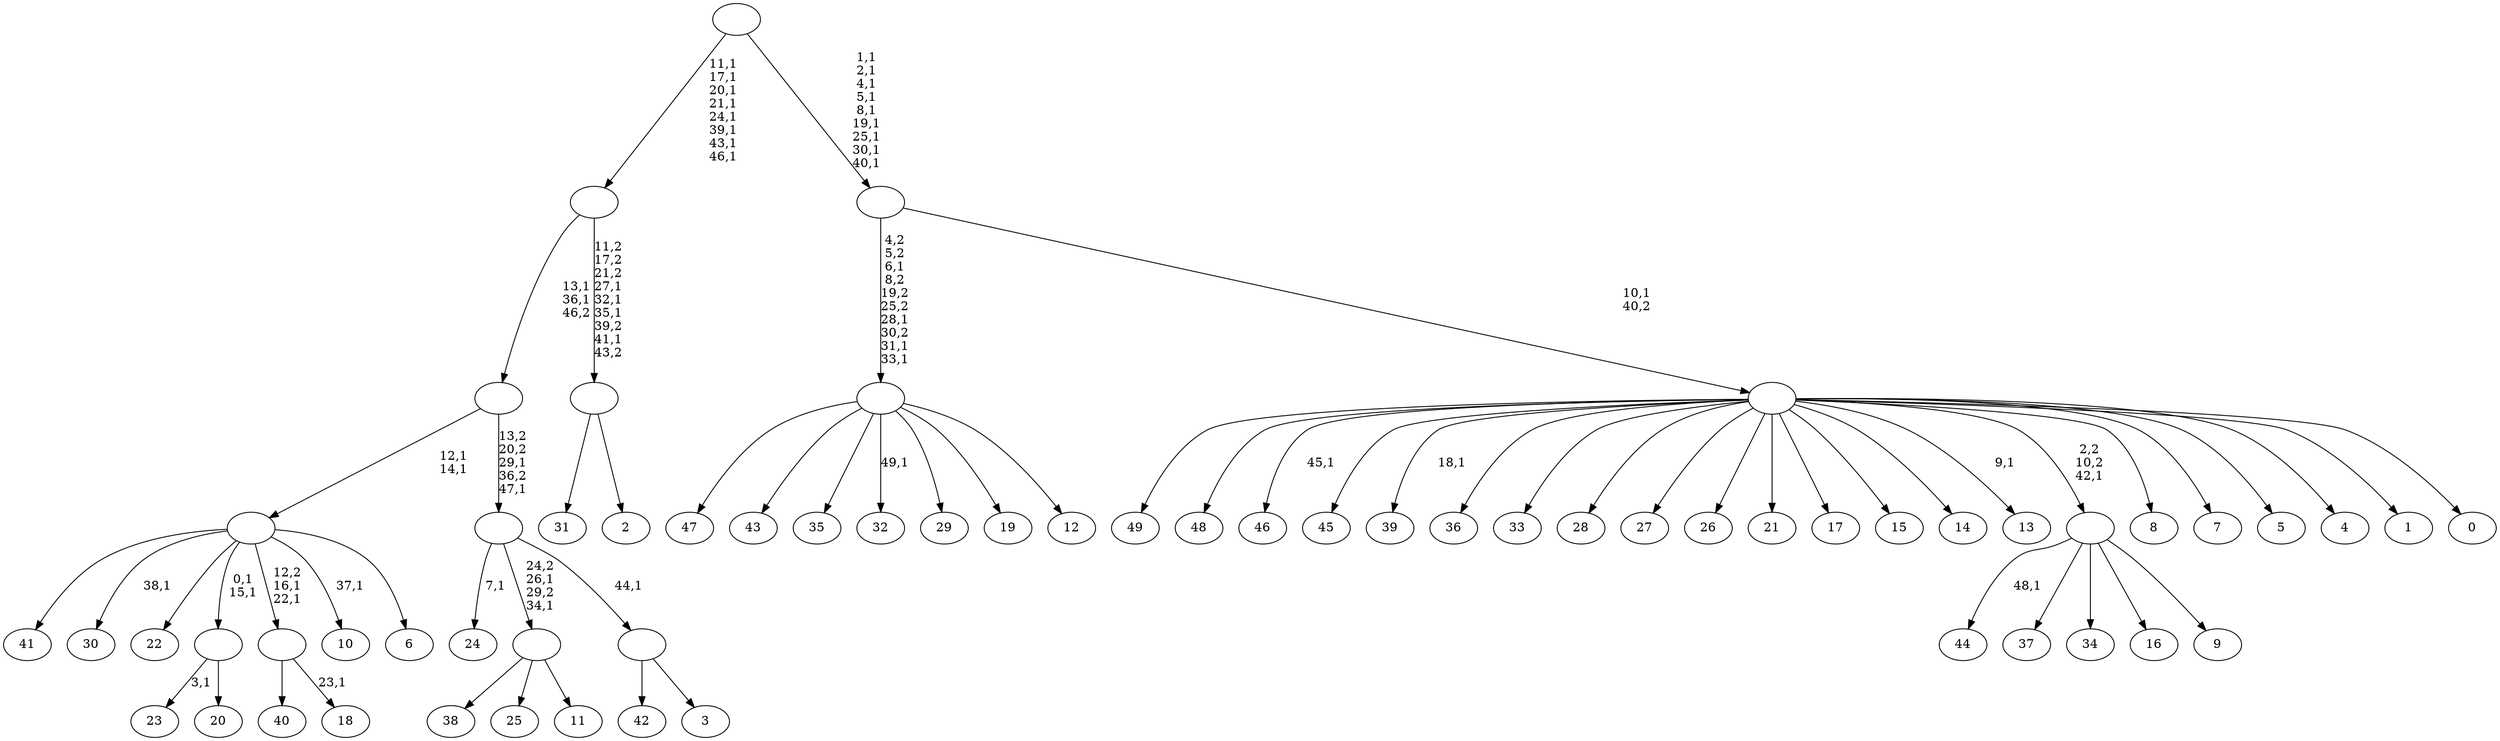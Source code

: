 digraph T {
	100 [label="49"]
	99 [label="48"]
	98 [label="47"]
	97 [label="46"]
	95 [label="45"]
	94 [label="44"]
	92 [label="43"]
	91 [label="42"]
	90 [label="41"]
	89 [label="40"]
	88 [label="39"]
	86 [label="38"]
	85 [label="37"]
	84 [label="36"]
	83 [label="35"]
	82 [label="34"]
	81 [label="33"]
	80 [label="32"]
	78 [label="31"]
	77 [label="30"]
	75 [label="29"]
	74 [label="28"]
	73 [label="27"]
	72 [label="26"]
	71 [label="25"]
	70 [label="24"]
	68 [label="23"]
	66 [label="22"]
	65 [label="21"]
	64 [label="20"]
	63 [label=""]
	61 [label="19"]
	60 [label="18"]
	58 [label=""]
	56 [label="17"]
	55 [label="16"]
	54 [label="15"]
	53 [label="14"]
	52 [label="13"]
	50 [label="12"]
	49 [label=""]
	45 [label="11"]
	44 [label=""]
	42 [label="10"]
	40 [label="9"]
	39 [label=""]
	38 [label="8"]
	37 [label="7"]
	36 [label="6"]
	35 [label=""]
	33 [label="5"]
	32 [label="4"]
	31 [label="3"]
	30 [label=""]
	29 [label=""]
	27 [label=""]
	25 [label="2"]
	24 [label=""]
	20 [label=""]
	12 [label="1"]
	11 [label="0"]
	10 [label=""]
	9 [label=""]
	0 [label=""]
	63 -> 68 [label="3,1"]
	63 -> 64 [label=""]
	58 -> 60 [label="23,1"]
	58 -> 89 [label=""]
	49 -> 80 [label="49,1"]
	49 -> 98 [label=""]
	49 -> 92 [label=""]
	49 -> 83 [label=""]
	49 -> 75 [label=""]
	49 -> 61 [label=""]
	49 -> 50 [label=""]
	44 -> 86 [label=""]
	44 -> 71 [label=""]
	44 -> 45 [label=""]
	39 -> 94 [label="48,1"]
	39 -> 85 [label=""]
	39 -> 82 [label=""]
	39 -> 55 [label=""]
	39 -> 40 [label=""]
	35 -> 42 [label="37,1"]
	35 -> 58 [label="12,2\n16,1\n22,1"]
	35 -> 63 [label="0,1\n15,1"]
	35 -> 77 [label="38,1"]
	35 -> 90 [label=""]
	35 -> 66 [label=""]
	35 -> 36 [label=""]
	30 -> 91 [label=""]
	30 -> 31 [label=""]
	29 -> 44 [label="24,2\n26,1\n29,2\n34,1"]
	29 -> 70 [label="7,1"]
	29 -> 30 [label="44,1"]
	27 -> 29 [label="13,2\n20,2\n29,1\n36,2\n47,1"]
	27 -> 35 [label="12,1\n14,1"]
	24 -> 78 [label=""]
	24 -> 25 [label=""]
	20 -> 24 [label="11,2\n17,2\n21,2\n27,1\n32,1\n35,1\n39,2\n41,1\n43,2"]
	20 -> 27 [label="13,1\n36,1\n46,2"]
	10 -> 52 [label="9,1"]
	10 -> 88 [label="18,1"]
	10 -> 97 [label="45,1"]
	10 -> 100 [label=""]
	10 -> 99 [label=""]
	10 -> 95 [label=""]
	10 -> 84 [label=""]
	10 -> 81 [label=""]
	10 -> 74 [label=""]
	10 -> 73 [label=""]
	10 -> 72 [label=""]
	10 -> 65 [label=""]
	10 -> 56 [label=""]
	10 -> 54 [label=""]
	10 -> 53 [label=""]
	10 -> 39 [label="2,2\n10,2\n42,1"]
	10 -> 38 [label=""]
	10 -> 37 [label=""]
	10 -> 33 [label=""]
	10 -> 32 [label=""]
	10 -> 12 [label=""]
	10 -> 11 [label=""]
	9 -> 49 [label="4,2\n5,2\n6,1\n8,2\n19,2\n25,2\n28,1\n30,2\n31,1\n33,1"]
	9 -> 10 [label="10,1\n40,2"]
	0 -> 9 [label="1,1\n2,1\n4,1\n5,1\n8,1\n19,1\n25,1\n30,1\n40,1"]
	0 -> 20 [label="11,1\n17,1\n20,1\n21,1\n24,1\n39,1\n43,1\n46,1"]
}
